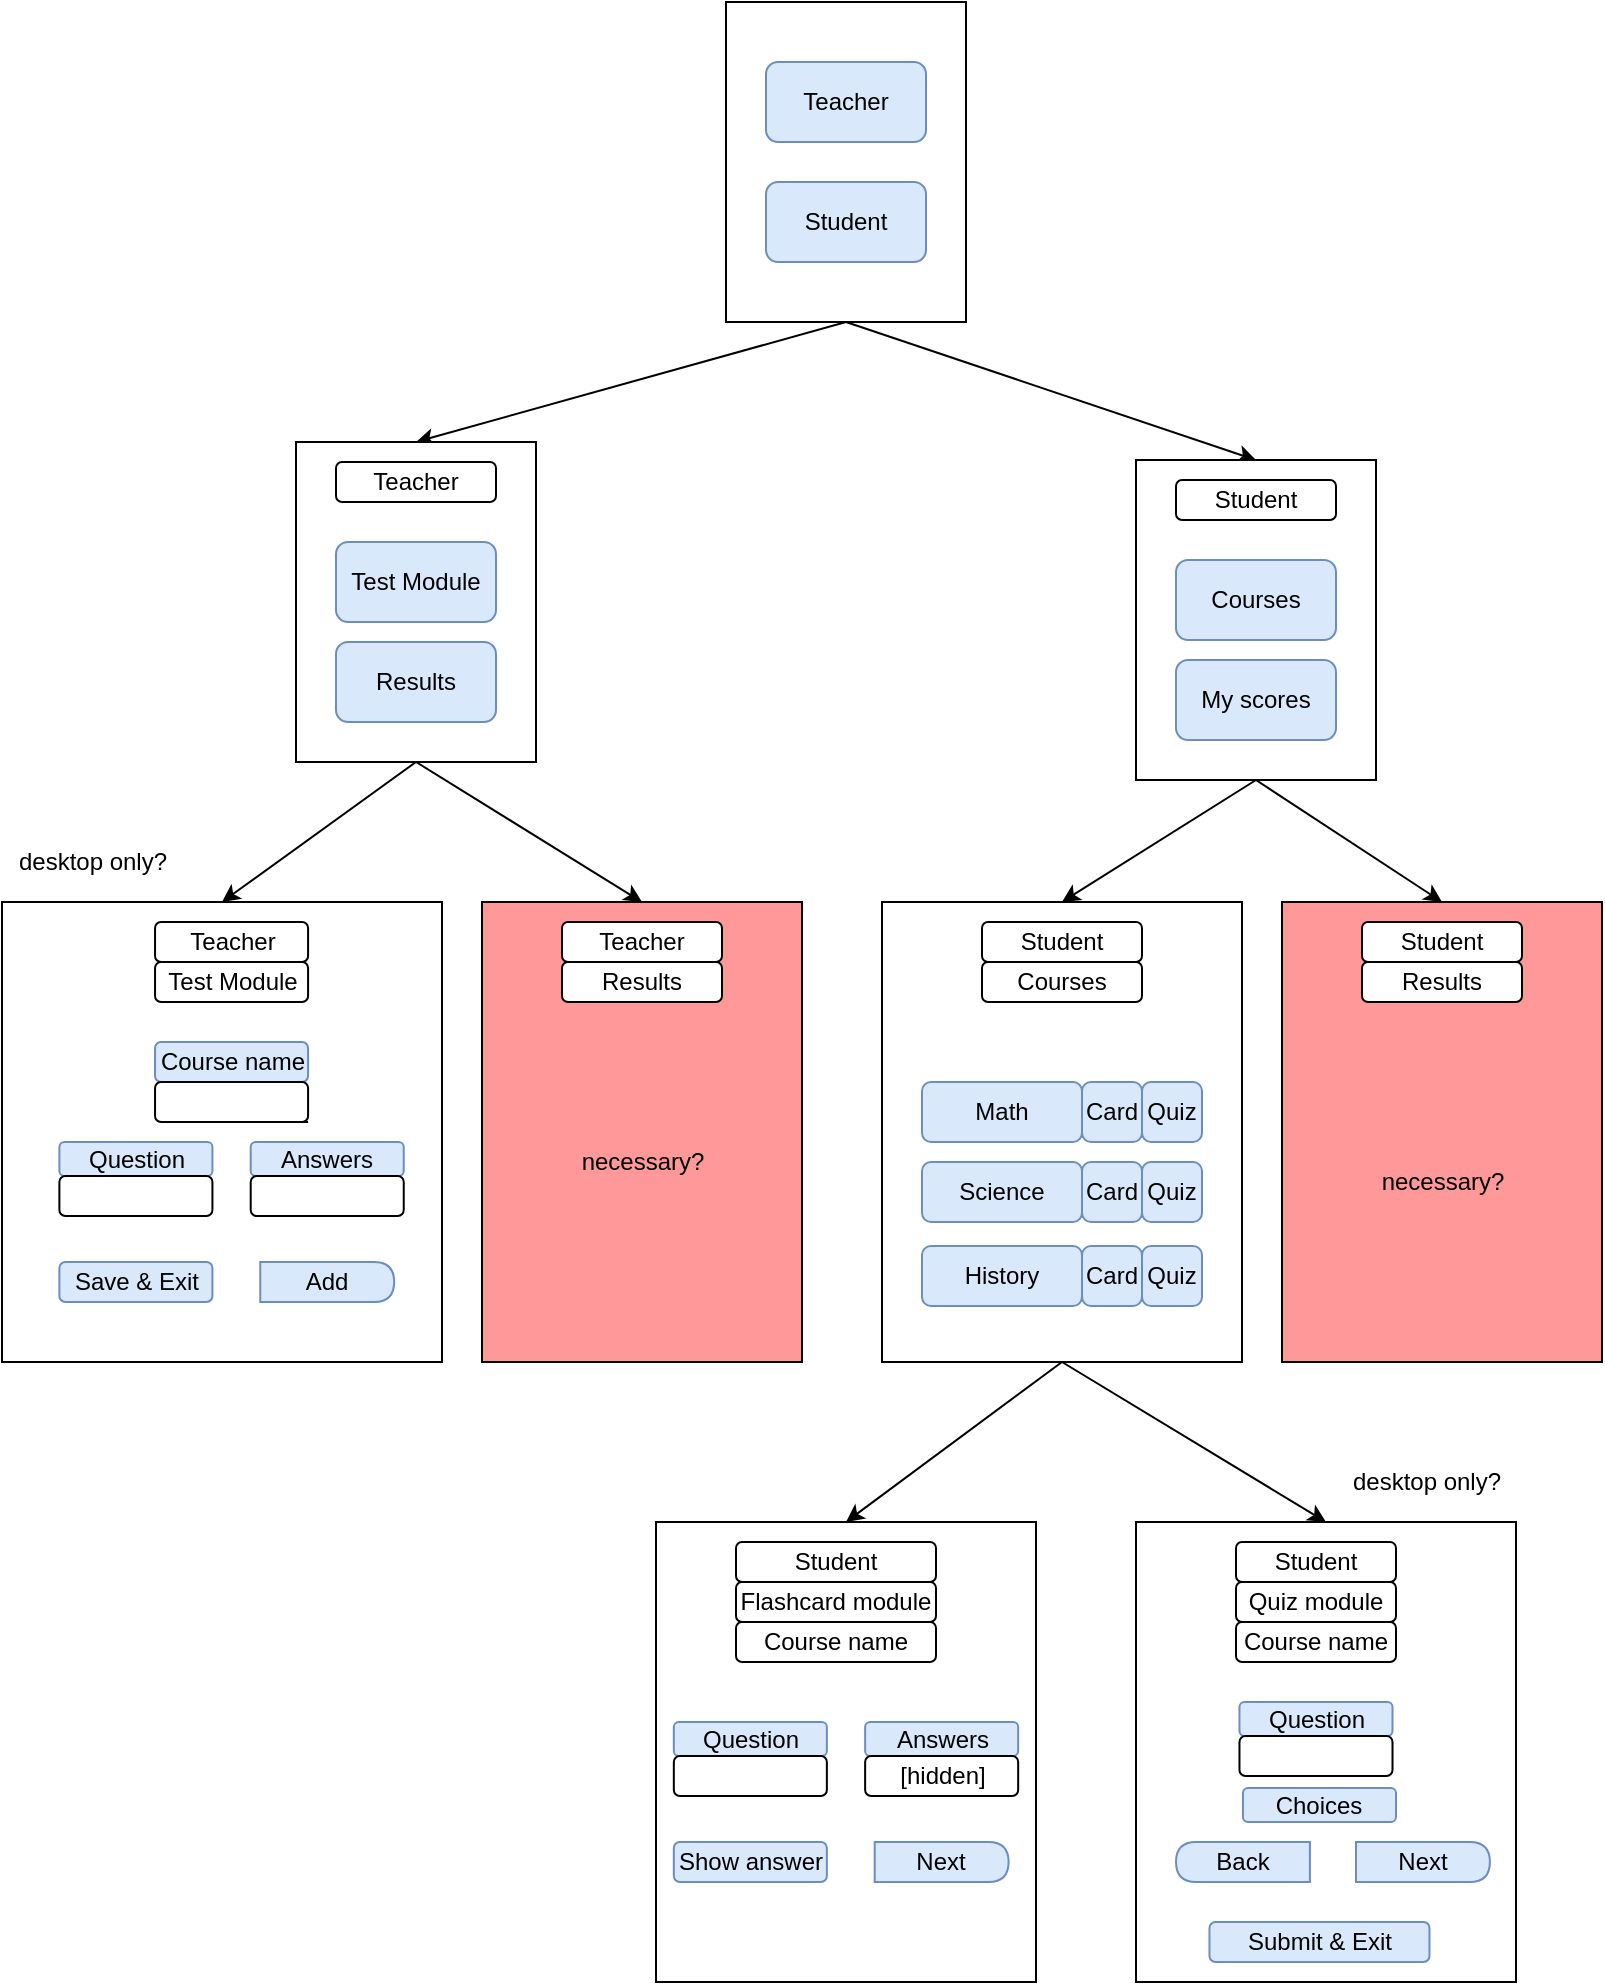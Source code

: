 <mxfile version="14.4.3" type="github">
  <diagram id="hvX6cJB68AbvuT4Z8Mye" name="Page-1">
    <mxGraphModel dx="790" dy="905" grid="1" gridSize="10" guides="1" tooltips="1" connect="1" arrows="1" fold="1" page="1" pageScale="1" pageWidth="827" pageHeight="1169" math="0" shadow="0">
      <root>
        <mxCell id="0" />
        <mxCell id="1" parent="0" />
        <mxCell id="MxpjGIcNitxCNoVR-P4U-1" value="" style="rounded=0;whiteSpace=wrap;html=1;" parent="1" vertex="1">
          <mxGeometry x="375" y="100" width="120" height="160" as="geometry" />
        </mxCell>
        <mxCell id="MxpjGIcNitxCNoVR-P4U-2" value="" style="endArrow=classic;html=1;exitX=0.5;exitY=1;exitDx=0;exitDy=0;entryX=0.5;entryY=0;entryDx=0;entryDy=0;" parent="1" source="MxpjGIcNitxCNoVR-P4U-1" target="MxpjGIcNitxCNoVR-P4U-30" edge="1">
          <mxGeometry width="50" height="50" relative="1" as="geometry">
            <mxPoint x="290" y="370" as="sourcePoint" />
            <mxPoint x="480" y="320" as="targetPoint" />
          </mxGeometry>
        </mxCell>
        <mxCell id="MxpjGIcNitxCNoVR-P4U-3" value="" style="endArrow=classic;html=1;exitX=0.5;exitY=1;exitDx=0;exitDy=0;entryX=0.5;entryY=0;entryDx=0;entryDy=0;" parent="1" source="MxpjGIcNitxCNoVR-P4U-1" target="MxpjGIcNitxCNoVR-P4U-6" edge="1">
          <mxGeometry width="50" height="50" relative="1" as="geometry">
            <mxPoint x="380" y="220" as="sourcePoint" />
            <mxPoint x="270" y="320" as="targetPoint" />
          </mxGeometry>
        </mxCell>
        <mxCell id="MxpjGIcNitxCNoVR-P4U-4" value="Teacher" style="rounded=1;whiteSpace=wrap;html=1;fillColor=#dae8fc;strokeColor=#6c8ebf;" parent="1" vertex="1">
          <mxGeometry x="395" y="130" width="80" height="40" as="geometry" />
        </mxCell>
        <mxCell id="MxpjGIcNitxCNoVR-P4U-5" value="Student" style="rounded=1;whiteSpace=wrap;html=1;fillColor=#dae8fc;strokeColor=#6c8ebf;" parent="1" vertex="1">
          <mxGeometry x="395" y="190" width="80" height="40" as="geometry" />
        </mxCell>
        <mxCell id="MxpjGIcNitxCNoVR-P4U-10" value="" style="endArrow=classic;html=1;exitX=0.5;exitY=1;exitDx=0;exitDy=0;entryX=0.5;entryY=0;entryDx=0;entryDy=0;" parent="1" source="MxpjGIcNitxCNoVR-P4U-6" target="MxpjGIcNitxCNoVR-P4U-13" edge="1">
          <mxGeometry width="50" height="50" relative="1" as="geometry">
            <mxPoint x="250" y="525" as="sourcePoint" />
            <mxPoint x="180" y="590" as="targetPoint" />
          </mxGeometry>
        </mxCell>
        <mxCell id="MxpjGIcNitxCNoVR-P4U-11" value="" style="endArrow=classic;html=1;exitX=0.5;exitY=1;exitDx=0;exitDy=0;entryX=0.5;entryY=0;entryDx=0;entryDy=0;" parent="1" source="MxpjGIcNitxCNoVR-P4U-6" target="MxpjGIcNitxCNoVR-P4U-26" edge="1">
          <mxGeometry width="50" height="50" relative="1" as="geometry">
            <mxPoint x="260" y="500" as="sourcePoint" />
            <mxPoint x="225" y="610" as="targetPoint" />
          </mxGeometry>
        </mxCell>
        <mxCell id="MxpjGIcNitxCNoVR-P4U-12" value="" style="group" parent="1" vertex="1" connectable="0">
          <mxGeometry x="13" y="550" width="220" height="230" as="geometry" />
        </mxCell>
        <mxCell id="MxpjGIcNitxCNoVR-P4U-13" value="" style="rounded=0;whiteSpace=wrap;html=1;" parent="MxpjGIcNitxCNoVR-P4U-12" vertex="1">
          <mxGeometry width="220" height="230" as="geometry" />
        </mxCell>
        <mxCell id="MxpjGIcNitxCNoVR-P4U-14" value="Teacher" style="rounded=1;whiteSpace=wrap;html=1;" parent="MxpjGIcNitxCNoVR-P4U-12" vertex="1">
          <mxGeometry x="76.522" y="10" width="76.522" height="20" as="geometry" />
        </mxCell>
        <mxCell id="MxpjGIcNitxCNoVR-P4U-15" style="edgeStyle=orthogonalEdgeStyle;rounded=0;orthogonalLoop=1;jettySize=auto;html=1;exitX=1;exitY=0;exitDx=0;exitDy=0;fontSize=8;" parent="MxpjGIcNitxCNoVR-P4U-12" edge="1">
          <mxGeometry relative="1" as="geometry">
            <mxPoint x="153.043" y="110" as="sourcePoint" />
            <mxPoint x="148.261" y="90" as="targetPoint" />
          </mxGeometry>
        </mxCell>
        <mxCell id="MxpjGIcNitxCNoVR-P4U-16" value="Question" style="rounded=1;whiteSpace=wrap;html=1;fillColor=#dae8fc;strokeColor=#6c8ebf;" parent="MxpjGIcNitxCNoVR-P4U-12" vertex="1">
          <mxGeometry x="28.696" y="120" width="76.522" height="17" as="geometry" />
        </mxCell>
        <mxCell id="MxpjGIcNitxCNoVR-P4U-17" value="Test Module" style="rounded=1;whiteSpace=wrap;html=1;" parent="MxpjGIcNitxCNoVR-P4U-12" vertex="1">
          <mxGeometry x="76.522" y="30" width="76.522" height="20" as="geometry" />
        </mxCell>
        <mxCell id="MxpjGIcNitxCNoVR-P4U-18" value="Course name" style="rounded=1;whiteSpace=wrap;html=1;fillColor=#dae8fc;strokeColor=#6c8ebf;" parent="MxpjGIcNitxCNoVR-P4U-12" vertex="1">
          <mxGeometry x="76.522" y="70" width="76.522" height="20" as="geometry" />
        </mxCell>
        <mxCell id="MxpjGIcNitxCNoVR-P4U-19" value="" style="rounded=1;whiteSpace=wrap;html=1;" parent="MxpjGIcNitxCNoVR-P4U-12" vertex="1">
          <mxGeometry x="76.522" y="90" width="76.522" height="20" as="geometry" />
        </mxCell>
        <mxCell id="MxpjGIcNitxCNoVR-P4U-20" value="" style="rounded=1;whiteSpace=wrap;html=1;" parent="MxpjGIcNitxCNoVR-P4U-12" vertex="1">
          <mxGeometry x="28.696" y="137" width="76.522" height="20" as="geometry" />
        </mxCell>
        <mxCell id="MxpjGIcNitxCNoVR-P4U-21" value="Answers" style="rounded=1;whiteSpace=wrap;html=1;fillColor=#dae8fc;strokeColor=#6c8ebf;" parent="MxpjGIcNitxCNoVR-P4U-12" vertex="1">
          <mxGeometry x="124.348" y="120" width="76.522" height="17" as="geometry" />
        </mxCell>
        <mxCell id="MxpjGIcNitxCNoVR-P4U-22" value="" style="rounded=1;whiteSpace=wrap;html=1;" parent="MxpjGIcNitxCNoVR-P4U-12" vertex="1">
          <mxGeometry x="124.348" y="137" width="76.522" height="20" as="geometry" />
        </mxCell>
        <mxCell id="MxpjGIcNitxCNoVR-P4U-23" value="Add" style="shape=delay;whiteSpace=wrap;html=1;fontSize=12;fillColor=#dae8fc;strokeColor=#6c8ebf;" parent="MxpjGIcNitxCNoVR-P4U-12" vertex="1">
          <mxGeometry x="129.13" y="180" width="66.957" height="20" as="geometry" />
        </mxCell>
        <mxCell id="MxpjGIcNitxCNoVR-P4U-24" value="Save &amp;amp; Exit" style="rounded=1;whiteSpace=wrap;html=1;fillColor=#dae8fc;strokeColor=#6c8ebf;" parent="MxpjGIcNitxCNoVR-P4U-12" vertex="1">
          <mxGeometry x="28.696" y="180" width="76.522" height="20" as="geometry" />
        </mxCell>
        <mxCell id="MxpjGIcNitxCNoVR-P4U-25" value="" style="group;fillColor=#FF6666;" parent="1" vertex="1" connectable="0">
          <mxGeometry x="253" y="550" width="160" height="230" as="geometry" />
        </mxCell>
        <mxCell id="MxpjGIcNitxCNoVR-P4U-26" value="" style="rounded=0;whiteSpace=wrap;html=1;fillColor=#FF9999;" parent="MxpjGIcNitxCNoVR-P4U-25" vertex="1">
          <mxGeometry width="160" height="230" as="geometry" />
        </mxCell>
        <mxCell id="MxpjGIcNitxCNoVR-P4U-27" value="Teacher" style="rounded=1;whiteSpace=wrap;html=1;" parent="MxpjGIcNitxCNoVR-P4U-25" vertex="1">
          <mxGeometry x="40" y="10" width="80" height="20" as="geometry" />
        </mxCell>
        <mxCell id="MxpjGIcNitxCNoVR-P4U-28" value="Results" style="rounded=1;whiteSpace=wrap;html=1;" parent="MxpjGIcNitxCNoVR-P4U-25" vertex="1">
          <mxGeometry x="40" y="30" width="80" height="20" as="geometry" />
        </mxCell>
        <mxCell id="uC_kTovB6TeWZ4FBn3_G-3" value="necessary?" style="text;html=1;align=center;verticalAlign=middle;resizable=0;points=[];autosize=1;" vertex="1" parent="MxpjGIcNitxCNoVR-P4U-25">
          <mxGeometry x="40" y="120" width="80" height="20" as="geometry" />
        </mxCell>
        <mxCell id="MxpjGIcNitxCNoVR-P4U-29" value="" style="group" parent="1" vertex="1" connectable="0">
          <mxGeometry x="580" y="329" width="120" height="160" as="geometry" />
        </mxCell>
        <mxCell id="MxpjGIcNitxCNoVR-P4U-30" value="" style="rounded=0;whiteSpace=wrap;html=1;" parent="MxpjGIcNitxCNoVR-P4U-29" vertex="1">
          <mxGeometry width="120" height="160" as="geometry" />
        </mxCell>
        <mxCell id="MxpjGIcNitxCNoVR-P4U-31" value="Student" style="rounded=1;whiteSpace=wrap;html=1;" parent="MxpjGIcNitxCNoVR-P4U-29" vertex="1">
          <mxGeometry x="20" y="10" width="80" height="20" as="geometry" />
        </mxCell>
        <mxCell id="MxpjGIcNitxCNoVR-P4U-32" value="Courses" style="rounded=1;whiteSpace=wrap;html=1;fillColor=#dae8fc;strokeColor=#6c8ebf;" parent="MxpjGIcNitxCNoVR-P4U-29" vertex="1">
          <mxGeometry x="20" y="50" width="80" height="40" as="geometry" />
        </mxCell>
        <mxCell id="MxpjGIcNitxCNoVR-P4U-33" value="My scores" style="rounded=1;whiteSpace=wrap;html=1;fillColor=#dae8fc;strokeColor=#6c8ebf;" parent="MxpjGIcNitxCNoVR-P4U-29" vertex="1">
          <mxGeometry x="20" y="100" width="80" height="40" as="geometry" />
        </mxCell>
        <mxCell id="MxpjGIcNitxCNoVR-P4U-34" value="" style="group;fillColor=#FF9999;" parent="1" vertex="1" connectable="0">
          <mxGeometry x="653" y="550" width="160" height="230" as="geometry" />
        </mxCell>
        <mxCell id="MxpjGIcNitxCNoVR-P4U-35" value="" style="rounded=0;whiteSpace=wrap;html=1;fillColor=#FF9999;" parent="MxpjGIcNitxCNoVR-P4U-34" vertex="1">
          <mxGeometry width="160" height="230" as="geometry" />
        </mxCell>
        <mxCell id="MxpjGIcNitxCNoVR-P4U-36" value="Student" style="rounded=1;whiteSpace=wrap;html=1;" parent="MxpjGIcNitxCNoVR-P4U-34" vertex="1">
          <mxGeometry x="40" y="10" width="80" height="20" as="geometry" />
        </mxCell>
        <mxCell id="MxpjGIcNitxCNoVR-P4U-37" value="Results" style="rounded=1;whiteSpace=wrap;html=1;" parent="MxpjGIcNitxCNoVR-P4U-34" vertex="1">
          <mxGeometry x="40" y="30" width="80" height="20" as="geometry" />
        </mxCell>
        <mxCell id="uC_kTovB6TeWZ4FBn3_G-4" value="necessary?" style="text;html=1;align=center;verticalAlign=middle;resizable=0;points=[];autosize=1;" vertex="1" parent="MxpjGIcNitxCNoVR-P4U-34">
          <mxGeometry x="40" y="130" width="80" height="20" as="geometry" />
        </mxCell>
        <mxCell id="MxpjGIcNitxCNoVR-P4U-38" value="" style="endArrow=classic;html=1;exitX=0.5;exitY=1;exitDx=0;exitDy=0;entryX=0.5;entryY=0;entryDx=0;entryDy=0;" parent="1" source="MxpjGIcNitxCNoVR-P4U-30" target="MxpjGIcNitxCNoVR-P4U-35" edge="1">
          <mxGeometry width="50" height="50" relative="1" as="geometry">
            <mxPoint x="670" y="490" as="sourcePoint" />
            <mxPoint x="750" y="600" as="targetPoint" />
          </mxGeometry>
        </mxCell>
        <mxCell id="MxpjGIcNitxCNoVR-P4U-39" value="" style="endArrow=classic;html=1;exitX=0.5;exitY=1;exitDx=0;exitDy=0;entryX=0.5;entryY=0;entryDx=0;entryDy=0;" parent="1" source="MxpjGIcNitxCNoVR-P4U-30" target="MxpjGIcNitxCNoVR-P4U-40" edge="1">
          <mxGeometry width="50" height="50" relative="1" as="geometry">
            <mxPoint x="570" y="500" as="sourcePoint" />
            <mxPoint x="650" y="610" as="targetPoint" />
          </mxGeometry>
        </mxCell>
        <mxCell id="MxpjGIcNitxCNoVR-P4U-40" value="" style="rounded=0;whiteSpace=wrap;html=1;" parent="1" vertex="1">
          <mxGeometry x="453" y="550" width="180" height="230" as="geometry" />
        </mxCell>
        <mxCell id="MxpjGIcNitxCNoVR-P4U-41" value="Math" style="rounded=1;whiteSpace=wrap;html=1;fillColor=#dae8fc;strokeColor=#6c8ebf;" parent="1" vertex="1">
          <mxGeometry x="473" y="640" width="80" height="30" as="geometry" />
        </mxCell>
        <mxCell id="MxpjGIcNitxCNoVR-P4U-42" value="Science" style="rounded=1;whiteSpace=wrap;html=1;fillColor=#dae8fc;strokeColor=#6c8ebf;" parent="1" vertex="1">
          <mxGeometry x="473" y="680" width="80" height="30" as="geometry" />
        </mxCell>
        <mxCell id="MxpjGIcNitxCNoVR-P4U-43" value="History" style="rounded=1;whiteSpace=wrap;html=1;fillColor=#dae8fc;strokeColor=#6c8ebf;" parent="1" vertex="1">
          <mxGeometry x="473" y="722" width="80" height="30" as="geometry" />
        </mxCell>
        <mxCell id="MxpjGIcNitxCNoVR-P4U-44" value="Student" style="rounded=1;whiteSpace=wrap;html=1;" parent="1" vertex="1">
          <mxGeometry x="503" y="560" width="80" height="20" as="geometry" />
        </mxCell>
        <mxCell id="MxpjGIcNitxCNoVR-P4U-45" value="Courses" style="rounded=1;whiteSpace=wrap;html=1;" parent="1" vertex="1">
          <mxGeometry x="503" y="580" width="80" height="20" as="geometry" />
        </mxCell>
        <mxCell id="MxpjGIcNitxCNoVR-P4U-46" value="Card" style="rounded=1;whiteSpace=wrap;html=1;fillColor=#dae8fc;strokeColor=#6c8ebf;" parent="1" vertex="1">
          <mxGeometry x="553" y="640" width="30" height="30" as="geometry" />
        </mxCell>
        <mxCell id="MxpjGIcNitxCNoVR-P4U-47" value="Quiz" style="rounded=1;whiteSpace=wrap;html=1;fillColor=#dae8fc;strokeColor=#6c8ebf;" parent="1" vertex="1">
          <mxGeometry x="583" y="640" width="30" height="30" as="geometry" />
        </mxCell>
        <mxCell id="MxpjGIcNitxCNoVR-P4U-48" value="Card" style="rounded=1;whiteSpace=wrap;html=1;fillColor=#dae8fc;strokeColor=#6c8ebf;" parent="1" vertex="1">
          <mxGeometry x="553" y="680" width="30" height="30" as="geometry" />
        </mxCell>
        <mxCell id="MxpjGIcNitxCNoVR-P4U-49" value="Quiz" style="rounded=1;whiteSpace=wrap;html=1;fillColor=#dae8fc;strokeColor=#6c8ebf;" parent="1" vertex="1">
          <mxGeometry x="583" y="680" width="30" height="30" as="geometry" />
        </mxCell>
        <mxCell id="MxpjGIcNitxCNoVR-P4U-50" value="Card" style="rounded=1;whiteSpace=wrap;html=1;fillColor=#dae8fc;strokeColor=#6c8ebf;" parent="1" vertex="1">
          <mxGeometry x="553" y="722" width="30" height="30" as="geometry" />
        </mxCell>
        <mxCell id="MxpjGIcNitxCNoVR-P4U-51" value="Quiz" style="rounded=1;whiteSpace=wrap;html=1;fillColor=#dae8fc;strokeColor=#6c8ebf;" parent="1" vertex="1">
          <mxGeometry x="583" y="722" width="30" height="30" as="geometry" />
        </mxCell>
        <mxCell id="MxpjGIcNitxCNoVR-P4U-52" value="" style="group" parent="1" vertex="1" connectable="0">
          <mxGeometry x="340" y="860" width="190" height="230" as="geometry" />
        </mxCell>
        <mxCell id="MxpjGIcNitxCNoVR-P4U-53" value="" style="rounded=0;whiteSpace=wrap;html=1;" parent="MxpjGIcNitxCNoVR-P4U-52" vertex="1">
          <mxGeometry width="190" height="230" as="geometry" />
        </mxCell>
        <mxCell id="MxpjGIcNitxCNoVR-P4U-54" value="Student" style="rounded=1;whiteSpace=wrap;html=1;" parent="MxpjGIcNitxCNoVR-P4U-52" vertex="1">
          <mxGeometry x="40" y="10" width="100" height="20" as="geometry" />
        </mxCell>
        <mxCell id="MxpjGIcNitxCNoVR-P4U-55" value="Flashcard module" style="rounded=1;whiteSpace=wrap;html=1;" parent="MxpjGIcNitxCNoVR-P4U-52" vertex="1">
          <mxGeometry x="40" y="30" width="100" height="20" as="geometry" />
        </mxCell>
        <mxCell id="MxpjGIcNitxCNoVR-P4U-56" value="Question" style="rounded=1;whiteSpace=wrap;html=1;fillColor=#dae8fc;strokeColor=#6c8ebf;" parent="MxpjGIcNitxCNoVR-P4U-52" vertex="1">
          <mxGeometry x="8.916" y="100" width="76.522" height="17" as="geometry" />
        </mxCell>
        <mxCell id="MxpjGIcNitxCNoVR-P4U-57" value="" style="rounded=1;whiteSpace=wrap;html=1;" parent="MxpjGIcNitxCNoVR-P4U-52" vertex="1">
          <mxGeometry x="8.916" y="117" width="76.522" height="20" as="geometry" />
        </mxCell>
        <mxCell id="MxpjGIcNitxCNoVR-P4U-58" value="Answers" style="rounded=1;whiteSpace=wrap;html=1;fillColor=#dae8fc;strokeColor=#6c8ebf;" parent="MxpjGIcNitxCNoVR-P4U-52" vertex="1">
          <mxGeometry x="104.568" y="100" width="76.522" height="17" as="geometry" />
        </mxCell>
        <mxCell id="MxpjGIcNitxCNoVR-P4U-59" value="[hidden]" style="rounded=1;whiteSpace=wrap;html=1;" parent="MxpjGIcNitxCNoVR-P4U-52" vertex="1">
          <mxGeometry x="104.568" y="117" width="76.522" height="20" as="geometry" />
        </mxCell>
        <mxCell id="MxpjGIcNitxCNoVR-P4U-60" value="Next" style="shape=delay;whiteSpace=wrap;html=1;fontSize=12;fillColor=#dae8fc;strokeColor=#6c8ebf;" parent="MxpjGIcNitxCNoVR-P4U-52" vertex="1">
          <mxGeometry x="109.35" y="160" width="66.957" height="20" as="geometry" />
        </mxCell>
        <mxCell id="MxpjGIcNitxCNoVR-P4U-61" value="Show answer" style="rounded=1;whiteSpace=wrap;html=1;fillColor=#dae8fc;strokeColor=#6c8ebf;" parent="MxpjGIcNitxCNoVR-P4U-52" vertex="1">
          <mxGeometry x="8.916" y="160" width="76.522" height="20" as="geometry" />
        </mxCell>
        <mxCell id="MxpjGIcNitxCNoVR-P4U-62" value="Course name" style="rounded=1;whiteSpace=wrap;html=1;" parent="MxpjGIcNitxCNoVR-P4U-52" vertex="1">
          <mxGeometry x="40" y="50" width="100" height="20" as="geometry" />
        </mxCell>
        <mxCell id="MxpjGIcNitxCNoVR-P4U-63" value="" style="group" parent="1" vertex="1" connectable="0">
          <mxGeometry x="580" y="860" width="190" height="230" as="geometry" />
        </mxCell>
        <mxCell id="MxpjGIcNitxCNoVR-P4U-64" value="" style="rounded=0;whiteSpace=wrap;html=1;" parent="MxpjGIcNitxCNoVR-P4U-63" vertex="1">
          <mxGeometry width="190" height="230" as="geometry" />
        </mxCell>
        <mxCell id="MxpjGIcNitxCNoVR-P4U-65" value="Student" style="rounded=1;whiteSpace=wrap;html=1;" parent="MxpjGIcNitxCNoVR-P4U-63" vertex="1">
          <mxGeometry x="50" y="10" width="80" height="20" as="geometry" />
        </mxCell>
        <mxCell id="MxpjGIcNitxCNoVR-P4U-66" value="Quiz module" style="rounded=1;whiteSpace=wrap;html=1;" parent="MxpjGIcNitxCNoVR-P4U-63" vertex="1">
          <mxGeometry x="50" y="30" width="80" height="20" as="geometry" />
        </mxCell>
        <mxCell id="MxpjGIcNitxCNoVR-P4U-67" value="Question" style="rounded=1;whiteSpace=wrap;html=1;fillColor=#dae8fc;strokeColor=#6c8ebf;" parent="MxpjGIcNitxCNoVR-P4U-63" vertex="1">
          <mxGeometry x="51.736" y="90" width="76.522" height="17" as="geometry" />
        </mxCell>
        <mxCell id="MxpjGIcNitxCNoVR-P4U-68" value="" style="rounded=1;whiteSpace=wrap;html=1;" parent="MxpjGIcNitxCNoVR-P4U-63" vertex="1">
          <mxGeometry x="51.736" y="107" width="76.522" height="20" as="geometry" />
        </mxCell>
        <mxCell id="MxpjGIcNitxCNoVR-P4U-69" value="Next" style="shape=delay;whiteSpace=wrap;html=1;fontSize=12;fillColor=#dae8fc;strokeColor=#6c8ebf;" parent="MxpjGIcNitxCNoVR-P4U-63" vertex="1">
          <mxGeometry x="110.0" y="160" width="66.957" height="20" as="geometry" />
        </mxCell>
        <mxCell id="MxpjGIcNitxCNoVR-P4U-70" value="Submit &amp;amp; Exit" style="rounded=1;whiteSpace=wrap;html=1;fillColor=#dae8fc;strokeColor=#6c8ebf;" parent="MxpjGIcNitxCNoVR-P4U-63" vertex="1">
          <mxGeometry x="36.74" y="200" width="110" height="20" as="geometry" />
        </mxCell>
        <mxCell id="MxpjGIcNitxCNoVR-P4U-71" value="Course name" style="rounded=1;whiteSpace=wrap;html=1;" parent="MxpjGIcNitxCNoVR-P4U-63" vertex="1">
          <mxGeometry x="50" y="50" width="80" height="20" as="geometry" />
        </mxCell>
        <mxCell id="MxpjGIcNitxCNoVR-P4U-72" value="Choices" style="rounded=1;whiteSpace=wrap;html=1;fillColor=#dae8fc;strokeColor=#6c8ebf;" parent="MxpjGIcNitxCNoVR-P4U-63" vertex="1">
          <mxGeometry x="53.478" y="133" width="76.522" height="17" as="geometry" />
        </mxCell>
        <mxCell id="MxpjGIcNitxCNoVR-P4U-73" value="Back" style="shape=delay;whiteSpace=wrap;html=1;fontSize=12;fillColor=#dae8fc;strokeColor=#6c8ebf;flipH=1;" parent="MxpjGIcNitxCNoVR-P4U-63" vertex="1">
          <mxGeometry x="20.0" y="160" width="66.957" height="20" as="geometry" />
        </mxCell>
        <mxCell id="MxpjGIcNitxCNoVR-P4U-74" value="" style="endArrow=classic;html=1;exitX=0.5;exitY=1;exitDx=0;exitDy=0;entryX=0.5;entryY=0;entryDx=0;entryDy=0;" parent="1" source="MxpjGIcNitxCNoVR-P4U-40" target="MxpjGIcNitxCNoVR-P4U-64" edge="1">
          <mxGeometry width="50" height="50" relative="1" as="geometry">
            <mxPoint x="720" y="840" as="sourcePoint" />
            <mxPoint x="800" y="950" as="targetPoint" />
          </mxGeometry>
        </mxCell>
        <mxCell id="MxpjGIcNitxCNoVR-P4U-75" value="" style="endArrow=classic;html=1;exitX=0.5;exitY=1;exitDx=0;exitDy=0;entryX=0.5;entryY=0;entryDx=0;entryDy=0;" parent="1" source="MxpjGIcNitxCNoVR-P4U-40" target="MxpjGIcNitxCNoVR-P4U-53" edge="1">
          <mxGeometry width="50" height="50" relative="1" as="geometry">
            <mxPoint x="550" y="840" as="sourcePoint" />
            <mxPoint x="625" y="910" as="targetPoint" />
          </mxGeometry>
        </mxCell>
        <mxCell id="uC_kTovB6TeWZ4FBn3_G-2" value="desktop only?" style="text;html=1;align=center;verticalAlign=middle;resizable=0;points=[];autosize=1;" vertex="1" parent="1">
          <mxGeometry x="13" y="520" width="90" height="20" as="geometry" />
        </mxCell>
        <mxCell id="6e8gmuAiOQh3GP5tDq-M-1" value="" style="group" connectable="0" vertex="1" parent="1">
          <mxGeometry x="160" y="320" width="120" height="160" as="geometry" />
        </mxCell>
        <mxCell id="MxpjGIcNitxCNoVR-P4U-6" value="" style="rounded=0;whiteSpace=wrap;html=1;" parent="6e8gmuAiOQh3GP5tDq-M-1" vertex="1">
          <mxGeometry width="120" height="160" as="geometry" />
        </mxCell>
        <mxCell id="MxpjGIcNitxCNoVR-P4U-7" value="Teacher" style="rounded=1;whiteSpace=wrap;html=1;" parent="6e8gmuAiOQh3GP5tDq-M-1" vertex="1">
          <mxGeometry x="20" y="10" width="80" height="20" as="geometry" />
        </mxCell>
        <mxCell id="MxpjGIcNitxCNoVR-P4U-8" value="Test Module" style="rounded=1;whiteSpace=wrap;html=1;fillColor=#dae8fc;strokeColor=#6c8ebf;" parent="6e8gmuAiOQh3GP5tDq-M-1" vertex="1">
          <mxGeometry x="20" y="50" width="80" height="40" as="geometry" />
        </mxCell>
        <mxCell id="MxpjGIcNitxCNoVR-P4U-9" value="Results" style="rounded=1;whiteSpace=wrap;html=1;fillColor=#dae8fc;strokeColor=#6c8ebf;" parent="6e8gmuAiOQh3GP5tDq-M-1" vertex="1">
          <mxGeometry x="20" y="100" width="80" height="40" as="geometry" />
        </mxCell>
        <mxCell id="uC_kTovB6TeWZ4FBn3_G-5" value="desktop only?" style="text;html=1;align=center;verticalAlign=middle;resizable=0;points=[];autosize=1;" vertex="1" parent="1">
          <mxGeometry x="680" y="830" width="90" height="20" as="geometry" />
        </mxCell>
      </root>
    </mxGraphModel>
  </diagram>
</mxfile>
